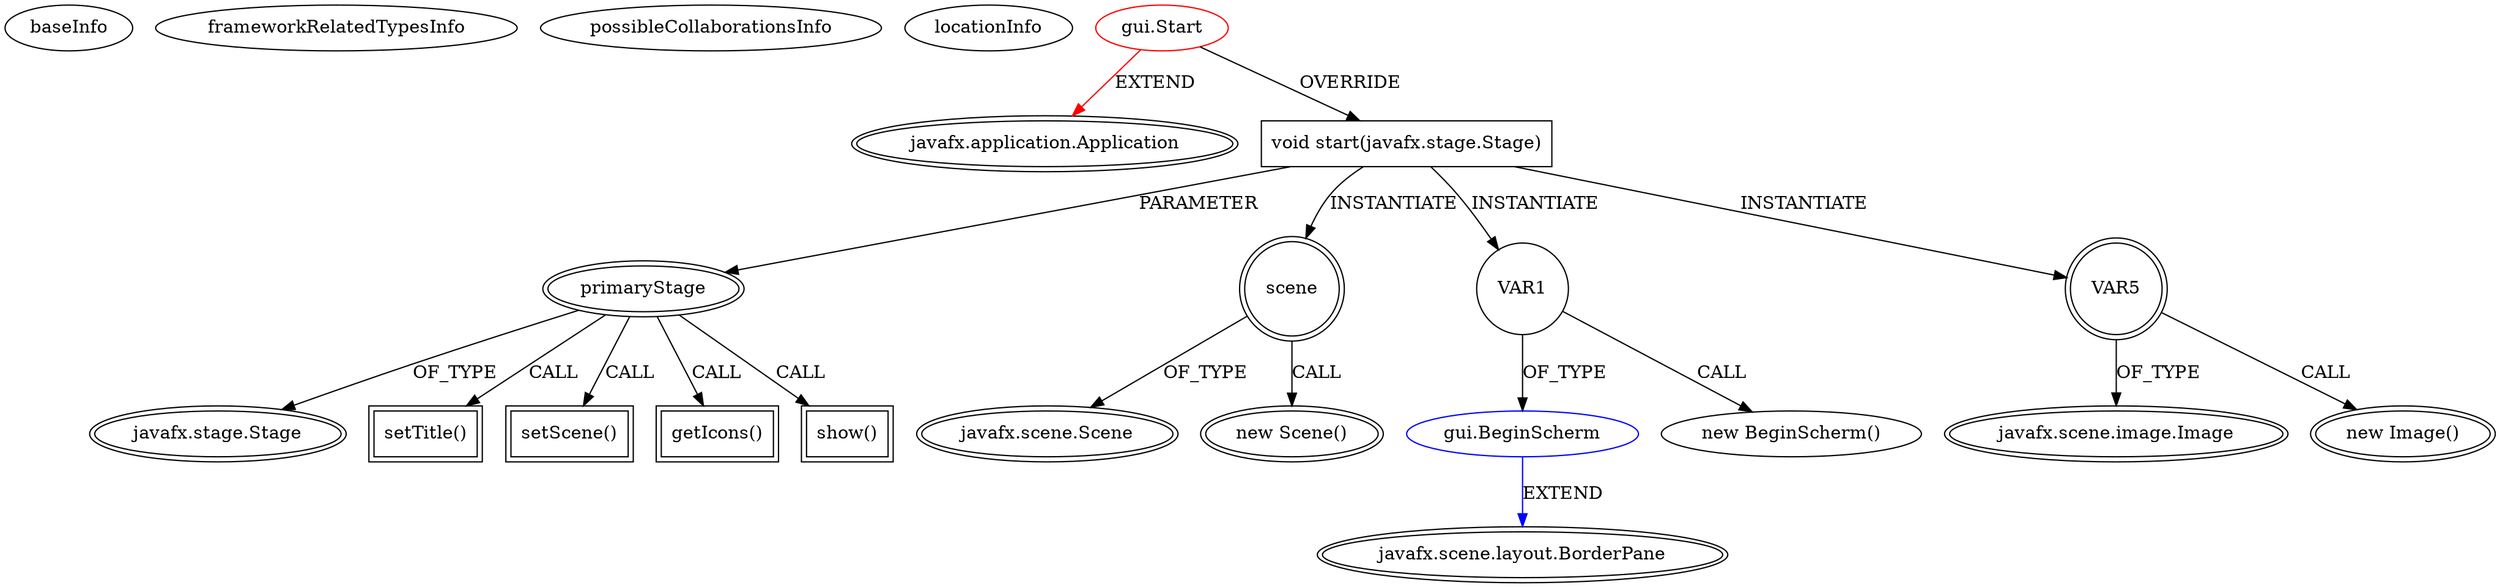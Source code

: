 digraph {
baseInfo[graphId=378,category="extension_graph",isAnonymous=false,possibleRelation=true]
frameworkRelatedTypesInfo[0="javafx.application.Application"]
possibleCollaborationsInfo[0="378~OVERRIDING_METHOD_DECLARATION-INSTANTIATION-~javafx.application.Application ~javafx.scene.layout.BorderPane ~false~false"]
locationInfo[projectName="Dieuken-rpg",filePath="/Dieuken-rpg/rpg-master/src/gui/Start.java",contextSignature="Start",graphId="378"]
0[label="gui.Start",vertexType="ROOT_CLIENT_CLASS_DECLARATION",isFrameworkType=false,color=red]
1[label="javafx.application.Application",vertexType="FRAMEWORK_CLASS_TYPE",isFrameworkType=true,peripheries=2]
2[label="void start(javafx.stage.Stage)",vertexType="OVERRIDING_METHOD_DECLARATION",isFrameworkType=false,shape=box]
3[label="primaryStage",vertexType="PARAMETER_DECLARATION",isFrameworkType=true,peripheries=2]
4[label="javafx.stage.Stage",vertexType="FRAMEWORK_CLASS_TYPE",isFrameworkType=true,peripheries=2]
6[label="scene",vertexType="VARIABLE_EXPRESION",isFrameworkType=true,peripheries=2,shape=circle]
7[label="javafx.scene.Scene",vertexType="FRAMEWORK_CLASS_TYPE",isFrameworkType=true,peripheries=2]
5[label="new Scene()",vertexType="CONSTRUCTOR_CALL",isFrameworkType=true,peripheries=2]
9[label="VAR1",vertexType="VARIABLE_EXPRESION",isFrameworkType=false,shape=circle]
10[label="gui.BeginScherm",vertexType="REFERENCE_CLIENT_CLASS_DECLARATION",isFrameworkType=false,color=blue]
11[label="javafx.scene.layout.BorderPane",vertexType="FRAMEWORK_CLASS_TYPE",isFrameworkType=true,peripheries=2]
8[label="new BeginScherm()",vertexType="CONSTRUCTOR_CALL",isFrameworkType=false]
13[label="setTitle()",vertexType="INSIDE_CALL",isFrameworkType=true,peripheries=2,shape=box]
15[label="setScene()",vertexType="INSIDE_CALL",isFrameworkType=true,peripheries=2,shape=box]
17[label="getIcons()",vertexType="INSIDE_CALL",isFrameworkType=true,peripheries=2,shape=box]
19[label="VAR5",vertexType="VARIABLE_EXPRESION",isFrameworkType=true,peripheries=2,shape=circle]
20[label="javafx.scene.image.Image",vertexType="FRAMEWORK_CLASS_TYPE",isFrameworkType=true,peripheries=2]
18[label="new Image()",vertexType="CONSTRUCTOR_CALL",isFrameworkType=true,peripheries=2]
22[label="show()",vertexType="INSIDE_CALL",isFrameworkType=true,peripheries=2,shape=box]
0->1[label="EXTEND",color=red]
0->2[label="OVERRIDE"]
3->4[label="OF_TYPE"]
2->3[label="PARAMETER"]
2->6[label="INSTANTIATE"]
6->7[label="OF_TYPE"]
6->5[label="CALL"]
2->9[label="INSTANTIATE"]
10->11[label="EXTEND",color=blue]
9->10[label="OF_TYPE"]
9->8[label="CALL"]
3->13[label="CALL"]
3->15[label="CALL"]
3->17[label="CALL"]
2->19[label="INSTANTIATE"]
19->20[label="OF_TYPE"]
19->18[label="CALL"]
3->22[label="CALL"]
}
